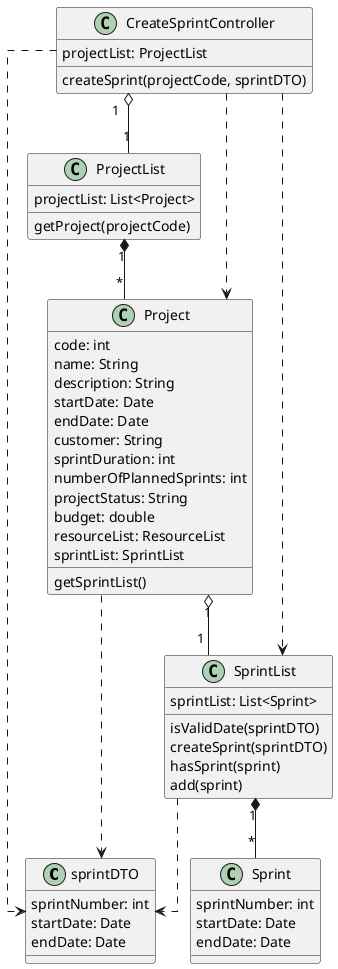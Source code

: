 @startuml

skinparam linetype ortho

class sprintDTO {
sprintNumber: int
startDate: Date
endDate: Date
}

class CreateSprintController {
projectList: ProjectList
createSprint(projectCode, sprintDTO)
}

class ProjectList {
projectList: List<Project>
getProject(projectCode)
}

class Project {
code: int
name: String
description: String
startDate: Date
endDate: Date
customer: String
sprintDuration: int
numberOfPlannedSprints: int
projectStatus: String
budget: double
resourceList: ResourceList
sprintList: SprintList
getSprintList()
}

class SprintList {
sprintList: List<Sprint>
isValidDate(sprintDTO)
createSprint(sprintDTO)
hasSprint(sprint)
add(sprint)
}

class Sprint{
sprintNumber: int
startDate: Date
endDate: Date
}

CreateSprintController "1" o-- "1" ProjectList
ProjectList "1" *-- "*" Project
CreateSprintController ..> Project
CreateSprintController ..> SprintList
Project "1" o-- "1" SprintList
SprintList "1" *-- "*" Sprint
CreateSprintController ..> sprintDTO
Project ..> sprintDTO
SprintList ..> sprintDTO

@enduml